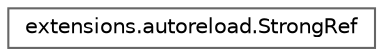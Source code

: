 digraph "Graphical Class Hierarchy"
{
 // LATEX_PDF_SIZE
  bgcolor="transparent";
  edge [fontname=Helvetica,fontsize=10,labelfontname=Helvetica,labelfontsize=10];
  node [fontname=Helvetica,fontsize=10,shape=box,height=0.2,width=0.4];
  rankdir="LR";
  Node0 [id="Node000000",label="extensions.autoreload.StrongRef",height=0.2,width=0.4,color="grey40", fillcolor="white", style="filled",URL="$classextensions_1_1autoreload_1_1_strong_ref.html",tooltip=" "];
}
